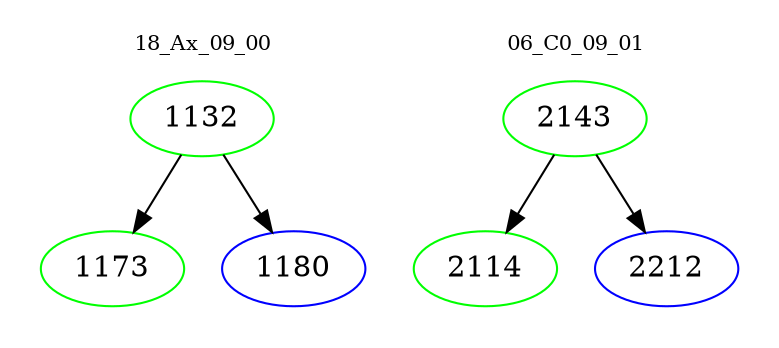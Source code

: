 digraph{
subgraph cluster_0 {
color = white
label = "18_Ax_09_00";
fontsize=10;
T0_1132 [label="1132", color="green"]
T0_1132 -> T0_1173 [color="black"]
T0_1173 [label="1173", color="green"]
T0_1132 -> T0_1180 [color="black"]
T0_1180 [label="1180", color="blue"]
}
subgraph cluster_1 {
color = white
label = "06_C0_09_01";
fontsize=10;
T1_2143 [label="2143", color="green"]
T1_2143 -> T1_2114 [color="black"]
T1_2114 [label="2114", color="green"]
T1_2143 -> T1_2212 [color="black"]
T1_2212 [label="2212", color="blue"]
}
}

